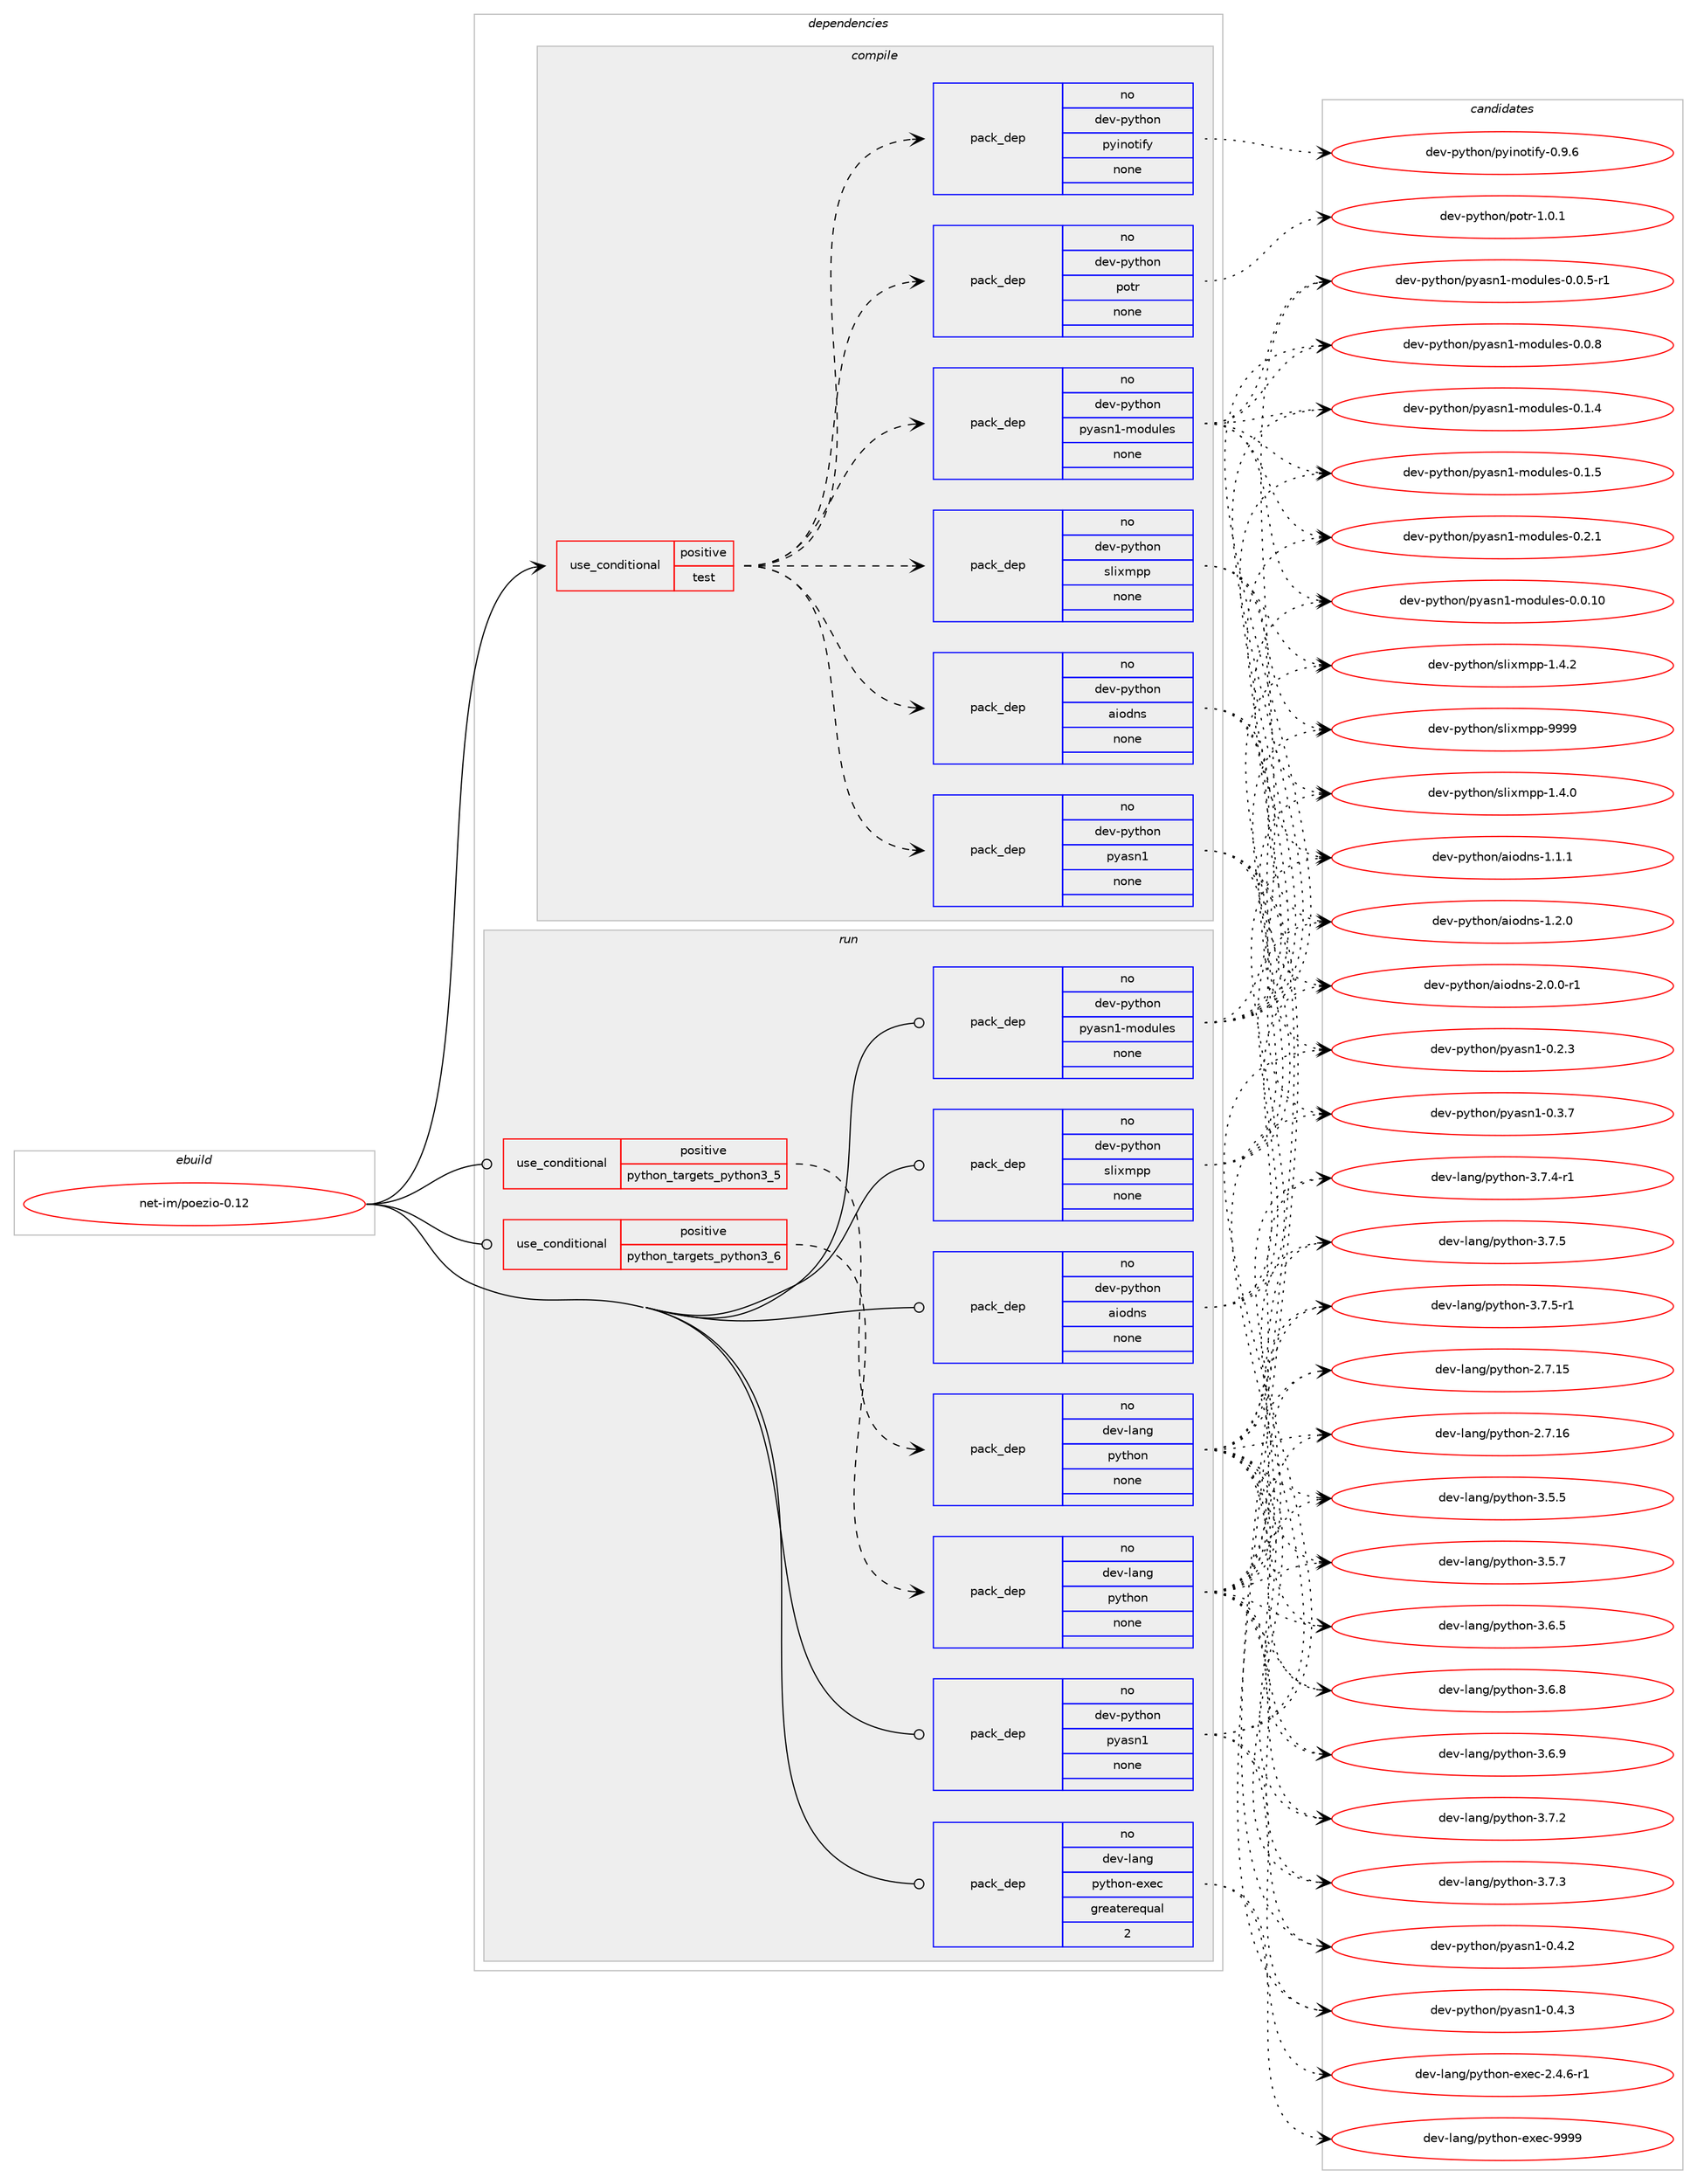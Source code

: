 digraph prolog {

# *************
# Graph options
# *************

newrank=true;
concentrate=true;
compound=true;
graph [rankdir=LR,fontname=Helvetica,fontsize=10,ranksep=1.5];#, ranksep=2.5, nodesep=0.2];
edge  [arrowhead=vee];
node  [fontname=Helvetica,fontsize=10];

# **********
# The ebuild
# **********

subgraph cluster_leftcol {
color=gray;
rank=same;
label=<<i>ebuild</i>>;
id [label="net-im/poezio-0.12", color=red, width=4, href="../net-im/poezio-0.12.svg"];
}

# ****************
# The dependencies
# ****************

subgraph cluster_midcol {
color=gray;
label=<<i>dependencies</i>>;
subgraph cluster_compile {
fillcolor="#eeeeee";
style=filled;
label=<<i>compile</i>>;
subgraph cond200482 {
dependency822807 [label=<<TABLE BORDER="0" CELLBORDER="1" CELLSPACING="0" CELLPADDING="4"><TR><TD ROWSPAN="3" CELLPADDING="10">use_conditional</TD></TR><TR><TD>positive</TD></TR><TR><TD>test</TD></TR></TABLE>>, shape=none, color=red];
subgraph pack607926 {
dependency822808 [label=<<TABLE BORDER="0" CELLBORDER="1" CELLSPACING="0" CELLPADDING="4" WIDTH="220"><TR><TD ROWSPAN="6" CELLPADDING="30">pack_dep</TD></TR><TR><TD WIDTH="110">no</TD></TR><TR><TD>dev-python</TD></TR><TR><TD>aiodns</TD></TR><TR><TD>none</TD></TR><TR><TD></TD></TR></TABLE>>, shape=none, color=blue];
}
dependency822807:e -> dependency822808:w [weight=20,style="dashed",arrowhead="vee"];
subgraph pack607927 {
dependency822809 [label=<<TABLE BORDER="0" CELLBORDER="1" CELLSPACING="0" CELLPADDING="4" WIDTH="220"><TR><TD ROWSPAN="6" CELLPADDING="30">pack_dep</TD></TR><TR><TD WIDTH="110">no</TD></TR><TR><TD>dev-python</TD></TR><TR><TD>pyasn1-modules</TD></TR><TR><TD>none</TD></TR><TR><TD></TD></TR></TABLE>>, shape=none, color=blue];
}
dependency822807:e -> dependency822809:w [weight=20,style="dashed",arrowhead="vee"];
subgraph pack607928 {
dependency822810 [label=<<TABLE BORDER="0" CELLBORDER="1" CELLSPACING="0" CELLPADDING="4" WIDTH="220"><TR><TD ROWSPAN="6" CELLPADDING="30">pack_dep</TD></TR><TR><TD WIDTH="110">no</TD></TR><TR><TD>dev-python</TD></TR><TR><TD>pyasn1</TD></TR><TR><TD>none</TD></TR><TR><TD></TD></TR></TABLE>>, shape=none, color=blue];
}
dependency822807:e -> dependency822810:w [weight=20,style="dashed",arrowhead="vee"];
subgraph pack607929 {
dependency822811 [label=<<TABLE BORDER="0" CELLBORDER="1" CELLSPACING="0" CELLPADDING="4" WIDTH="220"><TR><TD ROWSPAN="6" CELLPADDING="30">pack_dep</TD></TR><TR><TD WIDTH="110">no</TD></TR><TR><TD>dev-python</TD></TR><TR><TD>slixmpp</TD></TR><TR><TD>none</TD></TR><TR><TD></TD></TR></TABLE>>, shape=none, color=blue];
}
dependency822807:e -> dependency822811:w [weight=20,style="dashed",arrowhead="vee"];
subgraph pack607930 {
dependency822812 [label=<<TABLE BORDER="0" CELLBORDER="1" CELLSPACING="0" CELLPADDING="4" WIDTH="220"><TR><TD ROWSPAN="6" CELLPADDING="30">pack_dep</TD></TR><TR><TD WIDTH="110">no</TD></TR><TR><TD>dev-python</TD></TR><TR><TD>potr</TD></TR><TR><TD>none</TD></TR><TR><TD></TD></TR></TABLE>>, shape=none, color=blue];
}
dependency822807:e -> dependency822812:w [weight=20,style="dashed",arrowhead="vee"];
subgraph pack607931 {
dependency822813 [label=<<TABLE BORDER="0" CELLBORDER="1" CELLSPACING="0" CELLPADDING="4" WIDTH="220"><TR><TD ROWSPAN="6" CELLPADDING="30">pack_dep</TD></TR><TR><TD WIDTH="110">no</TD></TR><TR><TD>dev-python</TD></TR><TR><TD>pyinotify</TD></TR><TR><TD>none</TD></TR><TR><TD></TD></TR></TABLE>>, shape=none, color=blue];
}
dependency822807:e -> dependency822813:w [weight=20,style="dashed",arrowhead="vee"];
}
id:e -> dependency822807:w [weight=20,style="solid",arrowhead="vee"];
}
subgraph cluster_compileandrun {
fillcolor="#eeeeee";
style=filled;
label=<<i>compile and run</i>>;
}
subgraph cluster_run {
fillcolor="#eeeeee";
style=filled;
label=<<i>run</i>>;
subgraph cond200483 {
dependency822814 [label=<<TABLE BORDER="0" CELLBORDER="1" CELLSPACING="0" CELLPADDING="4"><TR><TD ROWSPAN="3" CELLPADDING="10">use_conditional</TD></TR><TR><TD>positive</TD></TR><TR><TD>python_targets_python3_5</TD></TR></TABLE>>, shape=none, color=red];
subgraph pack607932 {
dependency822815 [label=<<TABLE BORDER="0" CELLBORDER="1" CELLSPACING="0" CELLPADDING="4" WIDTH="220"><TR><TD ROWSPAN="6" CELLPADDING="30">pack_dep</TD></TR><TR><TD WIDTH="110">no</TD></TR><TR><TD>dev-lang</TD></TR><TR><TD>python</TD></TR><TR><TD>none</TD></TR><TR><TD></TD></TR></TABLE>>, shape=none, color=blue];
}
dependency822814:e -> dependency822815:w [weight=20,style="dashed",arrowhead="vee"];
}
id:e -> dependency822814:w [weight=20,style="solid",arrowhead="odot"];
subgraph cond200484 {
dependency822816 [label=<<TABLE BORDER="0" CELLBORDER="1" CELLSPACING="0" CELLPADDING="4"><TR><TD ROWSPAN="3" CELLPADDING="10">use_conditional</TD></TR><TR><TD>positive</TD></TR><TR><TD>python_targets_python3_6</TD></TR></TABLE>>, shape=none, color=red];
subgraph pack607933 {
dependency822817 [label=<<TABLE BORDER="0" CELLBORDER="1" CELLSPACING="0" CELLPADDING="4" WIDTH="220"><TR><TD ROWSPAN="6" CELLPADDING="30">pack_dep</TD></TR><TR><TD WIDTH="110">no</TD></TR><TR><TD>dev-lang</TD></TR><TR><TD>python</TD></TR><TR><TD>none</TD></TR><TR><TD></TD></TR></TABLE>>, shape=none, color=blue];
}
dependency822816:e -> dependency822817:w [weight=20,style="dashed",arrowhead="vee"];
}
id:e -> dependency822816:w [weight=20,style="solid",arrowhead="odot"];
subgraph pack607934 {
dependency822818 [label=<<TABLE BORDER="0" CELLBORDER="1" CELLSPACING="0" CELLPADDING="4" WIDTH="220"><TR><TD ROWSPAN="6" CELLPADDING="30">pack_dep</TD></TR><TR><TD WIDTH="110">no</TD></TR><TR><TD>dev-lang</TD></TR><TR><TD>python-exec</TD></TR><TR><TD>greaterequal</TD></TR><TR><TD>2</TD></TR></TABLE>>, shape=none, color=blue];
}
id:e -> dependency822818:w [weight=20,style="solid",arrowhead="odot"];
subgraph pack607935 {
dependency822819 [label=<<TABLE BORDER="0" CELLBORDER="1" CELLSPACING="0" CELLPADDING="4" WIDTH="220"><TR><TD ROWSPAN="6" CELLPADDING="30">pack_dep</TD></TR><TR><TD WIDTH="110">no</TD></TR><TR><TD>dev-python</TD></TR><TR><TD>aiodns</TD></TR><TR><TD>none</TD></TR><TR><TD></TD></TR></TABLE>>, shape=none, color=blue];
}
id:e -> dependency822819:w [weight=20,style="solid",arrowhead="odot"];
subgraph pack607936 {
dependency822820 [label=<<TABLE BORDER="0" CELLBORDER="1" CELLSPACING="0" CELLPADDING="4" WIDTH="220"><TR><TD ROWSPAN="6" CELLPADDING="30">pack_dep</TD></TR><TR><TD WIDTH="110">no</TD></TR><TR><TD>dev-python</TD></TR><TR><TD>pyasn1</TD></TR><TR><TD>none</TD></TR><TR><TD></TD></TR></TABLE>>, shape=none, color=blue];
}
id:e -> dependency822820:w [weight=20,style="solid",arrowhead="odot"];
subgraph pack607937 {
dependency822821 [label=<<TABLE BORDER="0" CELLBORDER="1" CELLSPACING="0" CELLPADDING="4" WIDTH="220"><TR><TD ROWSPAN="6" CELLPADDING="30">pack_dep</TD></TR><TR><TD WIDTH="110">no</TD></TR><TR><TD>dev-python</TD></TR><TR><TD>pyasn1-modules</TD></TR><TR><TD>none</TD></TR><TR><TD></TD></TR></TABLE>>, shape=none, color=blue];
}
id:e -> dependency822821:w [weight=20,style="solid",arrowhead="odot"];
subgraph pack607938 {
dependency822822 [label=<<TABLE BORDER="0" CELLBORDER="1" CELLSPACING="0" CELLPADDING="4" WIDTH="220"><TR><TD ROWSPAN="6" CELLPADDING="30">pack_dep</TD></TR><TR><TD WIDTH="110">no</TD></TR><TR><TD>dev-python</TD></TR><TR><TD>slixmpp</TD></TR><TR><TD>none</TD></TR><TR><TD></TD></TR></TABLE>>, shape=none, color=blue];
}
id:e -> dependency822822:w [weight=20,style="solid",arrowhead="odot"];
}
}

# **************
# The candidates
# **************

subgraph cluster_choices {
rank=same;
color=gray;
label=<<i>candidates</i>>;

subgraph choice607926 {
color=black;
nodesep=1;
choice100101118451121211161041111104797105111100110115454946494649 [label="dev-python/aiodns-1.1.1", color=red, width=4,href="../dev-python/aiodns-1.1.1.svg"];
choice100101118451121211161041111104797105111100110115454946504648 [label="dev-python/aiodns-1.2.0", color=red, width=4,href="../dev-python/aiodns-1.2.0.svg"];
choice1001011184511212111610411111047971051111001101154550464846484511449 [label="dev-python/aiodns-2.0.0-r1", color=red, width=4,href="../dev-python/aiodns-2.0.0-r1.svg"];
dependency822808:e -> choice100101118451121211161041111104797105111100110115454946494649:w [style=dotted,weight="100"];
dependency822808:e -> choice100101118451121211161041111104797105111100110115454946504648:w [style=dotted,weight="100"];
dependency822808:e -> choice1001011184511212111610411111047971051111001101154550464846484511449:w [style=dotted,weight="100"];
}
subgraph choice607927 {
color=black;
nodesep=1;
choice100101118451121211161041111104711212197115110494510911110011710810111545484648464948 [label="dev-python/pyasn1-modules-0.0.10", color=red, width=4,href="../dev-python/pyasn1-modules-0.0.10.svg"];
choice10010111845112121116104111110471121219711511049451091111001171081011154548464846534511449 [label="dev-python/pyasn1-modules-0.0.5-r1", color=red, width=4,href="../dev-python/pyasn1-modules-0.0.5-r1.svg"];
choice1001011184511212111610411111047112121971151104945109111100117108101115454846484656 [label="dev-python/pyasn1-modules-0.0.8", color=red, width=4,href="../dev-python/pyasn1-modules-0.0.8.svg"];
choice1001011184511212111610411111047112121971151104945109111100117108101115454846494652 [label="dev-python/pyasn1-modules-0.1.4", color=red, width=4,href="../dev-python/pyasn1-modules-0.1.4.svg"];
choice1001011184511212111610411111047112121971151104945109111100117108101115454846494653 [label="dev-python/pyasn1-modules-0.1.5", color=red, width=4,href="../dev-python/pyasn1-modules-0.1.5.svg"];
choice1001011184511212111610411111047112121971151104945109111100117108101115454846504649 [label="dev-python/pyasn1-modules-0.2.1", color=red, width=4,href="../dev-python/pyasn1-modules-0.2.1.svg"];
dependency822809:e -> choice100101118451121211161041111104711212197115110494510911110011710810111545484648464948:w [style=dotted,weight="100"];
dependency822809:e -> choice10010111845112121116104111110471121219711511049451091111001171081011154548464846534511449:w [style=dotted,weight="100"];
dependency822809:e -> choice1001011184511212111610411111047112121971151104945109111100117108101115454846484656:w [style=dotted,weight="100"];
dependency822809:e -> choice1001011184511212111610411111047112121971151104945109111100117108101115454846494652:w [style=dotted,weight="100"];
dependency822809:e -> choice1001011184511212111610411111047112121971151104945109111100117108101115454846494653:w [style=dotted,weight="100"];
dependency822809:e -> choice1001011184511212111610411111047112121971151104945109111100117108101115454846504649:w [style=dotted,weight="100"];
}
subgraph choice607928 {
color=black;
nodesep=1;
choice10010111845112121116104111110471121219711511049454846504651 [label="dev-python/pyasn1-0.2.3", color=red, width=4,href="../dev-python/pyasn1-0.2.3.svg"];
choice10010111845112121116104111110471121219711511049454846514655 [label="dev-python/pyasn1-0.3.7", color=red, width=4,href="../dev-python/pyasn1-0.3.7.svg"];
choice10010111845112121116104111110471121219711511049454846524650 [label="dev-python/pyasn1-0.4.2", color=red, width=4,href="../dev-python/pyasn1-0.4.2.svg"];
choice10010111845112121116104111110471121219711511049454846524651 [label="dev-python/pyasn1-0.4.3", color=red, width=4,href="../dev-python/pyasn1-0.4.3.svg"];
dependency822810:e -> choice10010111845112121116104111110471121219711511049454846504651:w [style=dotted,weight="100"];
dependency822810:e -> choice10010111845112121116104111110471121219711511049454846514655:w [style=dotted,weight="100"];
dependency822810:e -> choice10010111845112121116104111110471121219711511049454846524650:w [style=dotted,weight="100"];
dependency822810:e -> choice10010111845112121116104111110471121219711511049454846524651:w [style=dotted,weight="100"];
}
subgraph choice607929 {
color=black;
nodesep=1;
choice1001011184511212111610411111047115108105120109112112454946524648 [label="dev-python/slixmpp-1.4.0", color=red, width=4,href="../dev-python/slixmpp-1.4.0.svg"];
choice1001011184511212111610411111047115108105120109112112454946524650 [label="dev-python/slixmpp-1.4.2", color=red, width=4,href="../dev-python/slixmpp-1.4.2.svg"];
choice10010111845112121116104111110471151081051201091121124557575757 [label="dev-python/slixmpp-9999", color=red, width=4,href="../dev-python/slixmpp-9999.svg"];
dependency822811:e -> choice1001011184511212111610411111047115108105120109112112454946524648:w [style=dotted,weight="100"];
dependency822811:e -> choice1001011184511212111610411111047115108105120109112112454946524650:w [style=dotted,weight="100"];
dependency822811:e -> choice10010111845112121116104111110471151081051201091121124557575757:w [style=dotted,weight="100"];
}
subgraph choice607930 {
color=black;
nodesep=1;
choice1001011184511212111610411111047112111116114454946484649 [label="dev-python/potr-1.0.1", color=red, width=4,href="../dev-python/potr-1.0.1.svg"];
dependency822812:e -> choice1001011184511212111610411111047112111116114454946484649:w [style=dotted,weight="100"];
}
subgraph choice607931 {
color=black;
nodesep=1;
choice1001011184511212111610411111047112121105110111116105102121454846574654 [label="dev-python/pyinotify-0.9.6", color=red, width=4,href="../dev-python/pyinotify-0.9.6.svg"];
dependency822813:e -> choice1001011184511212111610411111047112121105110111116105102121454846574654:w [style=dotted,weight="100"];
}
subgraph choice607932 {
color=black;
nodesep=1;
choice10010111845108971101034711212111610411111045504655464953 [label="dev-lang/python-2.7.15", color=red, width=4,href="../dev-lang/python-2.7.15.svg"];
choice10010111845108971101034711212111610411111045504655464954 [label="dev-lang/python-2.7.16", color=red, width=4,href="../dev-lang/python-2.7.16.svg"];
choice100101118451089711010347112121116104111110455146534653 [label="dev-lang/python-3.5.5", color=red, width=4,href="../dev-lang/python-3.5.5.svg"];
choice100101118451089711010347112121116104111110455146534655 [label="dev-lang/python-3.5.7", color=red, width=4,href="../dev-lang/python-3.5.7.svg"];
choice100101118451089711010347112121116104111110455146544653 [label="dev-lang/python-3.6.5", color=red, width=4,href="../dev-lang/python-3.6.5.svg"];
choice100101118451089711010347112121116104111110455146544656 [label="dev-lang/python-3.6.8", color=red, width=4,href="../dev-lang/python-3.6.8.svg"];
choice100101118451089711010347112121116104111110455146544657 [label="dev-lang/python-3.6.9", color=red, width=4,href="../dev-lang/python-3.6.9.svg"];
choice100101118451089711010347112121116104111110455146554650 [label="dev-lang/python-3.7.2", color=red, width=4,href="../dev-lang/python-3.7.2.svg"];
choice100101118451089711010347112121116104111110455146554651 [label="dev-lang/python-3.7.3", color=red, width=4,href="../dev-lang/python-3.7.3.svg"];
choice1001011184510897110103471121211161041111104551465546524511449 [label="dev-lang/python-3.7.4-r1", color=red, width=4,href="../dev-lang/python-3.7.4-r1.svg"];
choice100101118451089711010347112121116104111110455146554653 [label="dev-lang/python-3.7.5", color=red, width=4,href="../dev-lang/python-3.7.5.svg"];
choice1001011184510897110103471121211161041111104551465546534511449 [label="dev-lang/python-3.7.5-r1", color=red, width=4,href="../dev-lang/python-3.7.5-r1.svg"];
dependency822815:e -> choice10010111845108971101034711212111610411111045504655464953:w [style=dotted,weight="100"];
dependency822815:e -> choice10010111845108971101034711212111610411111045504655464954:w [style=dotted,weight="100"];
dependency822815:e -> choice100101118451089711010347112121116104111110455146534653:w [style=dotted,weight="100"];
dependency822815:e -> choice100101118451089711010347112121116104111110455146534655:w [style=dotted,weight="100"];
dependency822815:e -> choice100101118451089711010347112121116104111110455146544653:w [style=dotted,weight="100"];
dependency822815:e -> choice100101118451089711010347112121116104111110455146544656:w [style=dotted,weight="100"];
dependency822815:e -> choice100101118451089711010347112121116104111110455146544657:w [style=dotted,weight="100"];
dependency822815:e -> choice100101118451089711010347112121116104111110455146554650:w [style=dotted,weight="100"];
dependency822815:e -> choice100101118451089711010347112121116104111110455146554651:w [style=dotted,weight="100"];
dependency822815:e -> choice1001011184510897110103471121211161041111104551465546524511449:w [style=dotted,weight="100"];
dependency822815:e -> choice100101118451089711010347112121116104111110455146554653:w [style=dotted,weight="100"];
dependency822815:e -> choice1001011184510897110103471121211161041111104551465546534511449:w [style=dotted,weight="100"];
}
subgraph choice607933 {
color=black;
nodesep=1;
choice10010111845108971101034711212111610411111045504655464953 [label="dev-lang/python-2.7.15", color=red, width=4,href="../dev-lang/python-2.7.15.svg"];
choice10010111845108971101034711212111610411111045504655464954 [label="dev-lang/python-2.7.16", color=red, width=4,href="../dev-lang/python-2.7.16.svg"];
choice100101118451089711010347112121116104111110455146534653 [label="dev-lang/python-3.5.5", color=red, width=4,href="../dev-lang/python-3.5.5.svg"];
choice100101118451089711010347112121116104111110455146534655 [label="dev-lang/python-3.5.7", color=red, width=4,href="../dev-lang/python-3.5.7.svg"];
choice100101118451089711010347112121116104111110455146544653 [label="dev-lang/python-3.6.5", color=red, width=4,href="../dev-lang/python-3.6.5.svg"];
choice100101118451089711010347112121116104111110455146544656 [label="dev-lang/python-3.6.8", color=red, width=4,href="../dev-lang/python-3.6.8.svg"];
choice100101118451089711010347112121116104111110455146544657 [label="dev-lang/python-3.6.9", color=red, width=4,href="../dev-lang/python-3.6.9.svg"];
choice100101118451089711010347112121116104111110455146554650 [label="dev-lang/python-3.7.2", color=red, width=4,href="../dev-lang/python-3.7.2.svg"];
choice100101118451089711010347112121116104111110455146554651 [label="dev-lang/python-3.7.3", color=red, width=4,href="../dev-lang/python-3.7.3.svg"];
choice1001011184510897110103471121211161041111104551465546524511449 [label="dev-lang/python-3.7.4-r1", color=red, width=4,href="../dev-lang/python-3.7.4-r1.svg"];
choice100101118451089711010347112121116104111110455146554653 [label="dev-lang/python-3.7.5", color=red, width=4,href="../dev-lang/python-3.7.5.svg"];
choice1001011184510897110103471121211161041111104551465546534511449 [label="dev-lang/python-3.7.5-r1", color=red, width=4,href="../dev-lang/python-3.7.5-r1.svg"];
dependency822817:e -> choice10010111845108971101034711212111610411111045504655464953:w [style=dotted,weight="100"];
dependency822817:e -> choice10010111845108971101034711212111610411111045504655464954:w [style=dotted,weight="100"];
dependency822817:e -> choice100101118451089711010347112121116104111110455146534653:w [style=dotted,weight="100"];
dependency822817:e -> choice100101118451089711010347112121116104111110455146534655:w [style=dotted,weight="100"];
dependency822817:e -> choice100101118451089711010347112121116104111110455146544653:w [style=dotted,weight="100"];
dependency822817:e -> choice100101118451089711010347112121116104111110455146544656:w [style=dotted,weight="100"];
dependency822817:e -> choice100101118451089711010347112121116104111110455146544657:w [style=dotted,weight="100"];
dependency822817:e -> choice100101118451089711010347112121116104111110455146554650:w [style=dotted,weight="100"];
dependency822817:e -> choice100101118451089711010347112121116104111110455146554651:w [style=dotted,weight="100"];
dependency822817:e -> choice1001011184510897110103471121211161041111104551465546524511449:w [style=dotted,weight="100"];
dependency822817:e -> choice100101118451089711010347112121116104111110455146554653:w [style=dotted,weight="100"];
dependency822817:e -> choice1001011184510897110103471121211161041111104551465546534511449:w [style=dotted,weight="100"];
}
subgraph choice607934 {
color=black;
nodesep=1;
choice10010111845108971101034711212111610411111045101120101994550465246544511449 [label="dev-lang/python-exec-2.4.6-r1", color=red, width=4,href="../dev-lang/python-exec-2.4.6-r1.svg"];
choice10010111845108971101034711212111610411111045101120101994557575757 [label="dev-lang/python-exec-9999", color=red, width=4,href="../dev-lang/python-exec-9999.svg"];
dependency822818:e -> choice10010111845108971101034711212111610411111045101120101994550465246544511449:w [style=dotted,weight="100"];
dependency822818:e -> choice10010111845108971101034711212111610411111045101120101994557575757:w [style=dotted,weight="100"];
}
subgraph choice607935 {
color=black;
nodesep=1;
choice100101118451121211161041111104797105111100110115454946494649 [label="dev-python/aiodns-1.1.1", color=red, width=4,href="../dev-python/aiodns-1.1.1.svg"];
choice100101118451121211161041111104797105111100110115454946504648 [label="dev-python/aiodns-1.2.0", color=red, width=4,href="../dev-python/aiodns-1.2.0.svg"];
choice1001011184511212111610411111047971051111001101154550464846484511449 [label="dev-python/aiodns-2.0.0-r1", color=red, width=4,href="../dev-python/aiodns-2.0.0-r1.svg"];
dependency822819:e -> choice100101118451121211161041111104797105111100110115454946494649:w [style=dotted,weight="100"];
dependency822819:e -> choice100101118451121211161041111104797105111100110115454946504648:w [style=dotted,weight="100"];
dependency822819:e -> choice1001011184511212111610411111047971051111001101154550464846484511449:w [style=dotted,weight="100"];
}
subgraph choice607936 {
color=black;
nodesep=1;
choice10010111845112121116104111110471121219711511049454846504651 [label="dev-python/pyasn1-0.2.3", color=red, width=4,href="../dev-python/pyasn1-0.2.3.svg"];
choice10010111845112121116104111110471121219711511049454846514655 [label="dev-python/pyasn1-0.3.7", color=red, width=4,href="../dev-python/pyasn1-0.3.7.svg"];
choice10010111845112121116104111110471121219711511049454846524650 [label="dev-python/pyasn1-0.4.2", color=red, width=4,href="../dev-python/pyasn1-0.4.2.svg"];
choice10010111845112121116104111110471121219711511049454846524651 [label="dev-python/pyasn1-0.4.3", color=red, width=4,href="../dev-python/pyasn1-0.4.3.svg"];
dependency822820:e -> choice10010111845112121116104111110471121219711511049454846504651:w [style=dotted,weight="100"];
dependency822820:e -> choice10010111845112121116104111110471121219711511049454846514655:w [style=dotted,weight="100"];
dependency822820:e -> choice10010111845112121116104111110471121219711511049454846524650:w [style=dotted,weight="100"];
dependency822820:e -> choice10010111845112121116104111110471121219711511049454846524651:w [style=dotted,weight="100"];
}
subgraph choice607937 {
color=black;
nodesep=1;
choice100101118451121211161041111104711212197115110494510911110011710810111545484648464948 [label="dev-python/pyasn1-modules-0.0.10", color=red, width=4,href="../dev-python/pyasn1-modules-0.0.10.svg"];
choice10010111845112121116104111110471121219711511049451091111001171081011154548464846534511449 [label="dev-python/pyasn1-modules-0.0.5-r1", color=red, width=4,href="../dev-python/pyasn1-modules-0.0.5-r1.svg"];
choice1001011184511212111610411111047112121971151104945109111100117108101115454846484656 [label="dev-python/pyasn1-modules-0.0.8", color=red, width=4,href="../dev-python/pyasn1-modules-0.0.8.svg"];
choice1001011184511212111610411111047112121971151104945109111100117108101115454846494652 [label="dev-python/pyasn1-modules-0.1.4", color=red, width=4,href="../dev-python/pyasn1-modules-0.1.4.svg"];
choice1001011184511212111610411111047112121971151104945109111100117108101115454846494653 [label="dev-python/pyasn1-modules-0.1.5", color=red, width=4,href="../dev-python/pyasn1-modules-0.1.5.svg"];
choice1001011184511212111610411111047112121971151104945109111100117108101115454846504649 [label="dev-python/pyasn1-modules-0.2.1", color=red, width=4,href="../dev-python/pyasn1-modules-0.2.1.svg"];
dependency822821:e -> choice100101118451121211161041111104711212197115110494510911110011710810111545484648464948:w [style=dotted,weight="100"];
dependency822821:e -> choice10010111845112121116104111110471121219711511049451091111001171081011154548464846534511449:w [style=dotted,weight="100"];
dependency822821:e -> choice1001011184511212111610411111047112121971151104945109111100117108101115454846484656:w [style=dotted,weight="100"];
dependency822821:e -> choice1001011184511212111610411111047112121971151104945109111100117108101115454846494652:w [style=dotted,weight="100"];
dependency822821:e -> choice1001011184511212111610411111047112121971151104945109111100117108101115454846494653:w [style=dotted,weight="100"];
dependency822821:e -> choice1001011184511212111610411111047112121971151104945109111100117108101115454846504649:w [style=dotted,weight="100"];
}
subgraph choice607938 {
color=black;
nodesep=1;
choice1001011184511212111610411111047115108105120109112112454946524648 [label="dev-python/slixmpp-1.4.0", color=red, width=4,href="../dev-python/slixmpp-1.4.0.svg"];
choice1001011184511212111610411111047115108105120109112112454946524650 [label="dev-python/slixmpp-1.4.2", color=red, width=4,href="../dev-python/slixmpp-1.4.2.svg"];
choice10010111845112121116104111110471151081051201091121124557575757 [label="dev-python/slixmpp-9999", color=red, width=4,href="../dev-python/slixmpp-9999.svg"];
dependency822822:e -> choice1001011184511212111610411111047115108105120109112112454946524648:w [style=dotted,weight="100"];
dependency822822:e -> choice1001011184511212111610411111047115108105120109112112454946524650:w [style=dotted,weight="100"];
dependency822822:e -> choice10010111845112121116104111110471151081051201091121124557575757:w [style=dotted,weight="100"];
}
}

}
